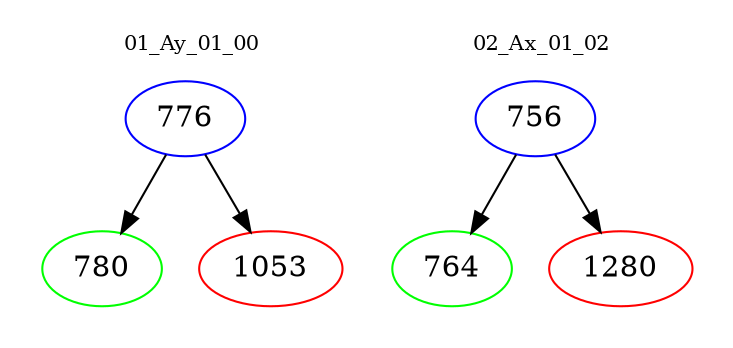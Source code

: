 digraph{
subgraph cluster_0 {
color = white
label = "01_Ay_01_00";
fontsize=10;
T0_776 [label="776", color="blue"]
T0_776 -> T0_780 [color="black"]
T0_780 [label="780", color="green"]
T0_776 -> T0_1053 [color="black"]
T0_1053 [label="1053", color="red"]
}
subgraph cluster_1 {
color = white
label = "02_Ax_01_02";
fontsize=10;
T1_756 [label="756", color="blue"]
T1_756 -> T1_764 [color="black"]
T1_764 [label="764", color="green"]
T1_756 -> T1_1280 [color="black"]
T1_1280 [label="1280", color="red"]
}
}
